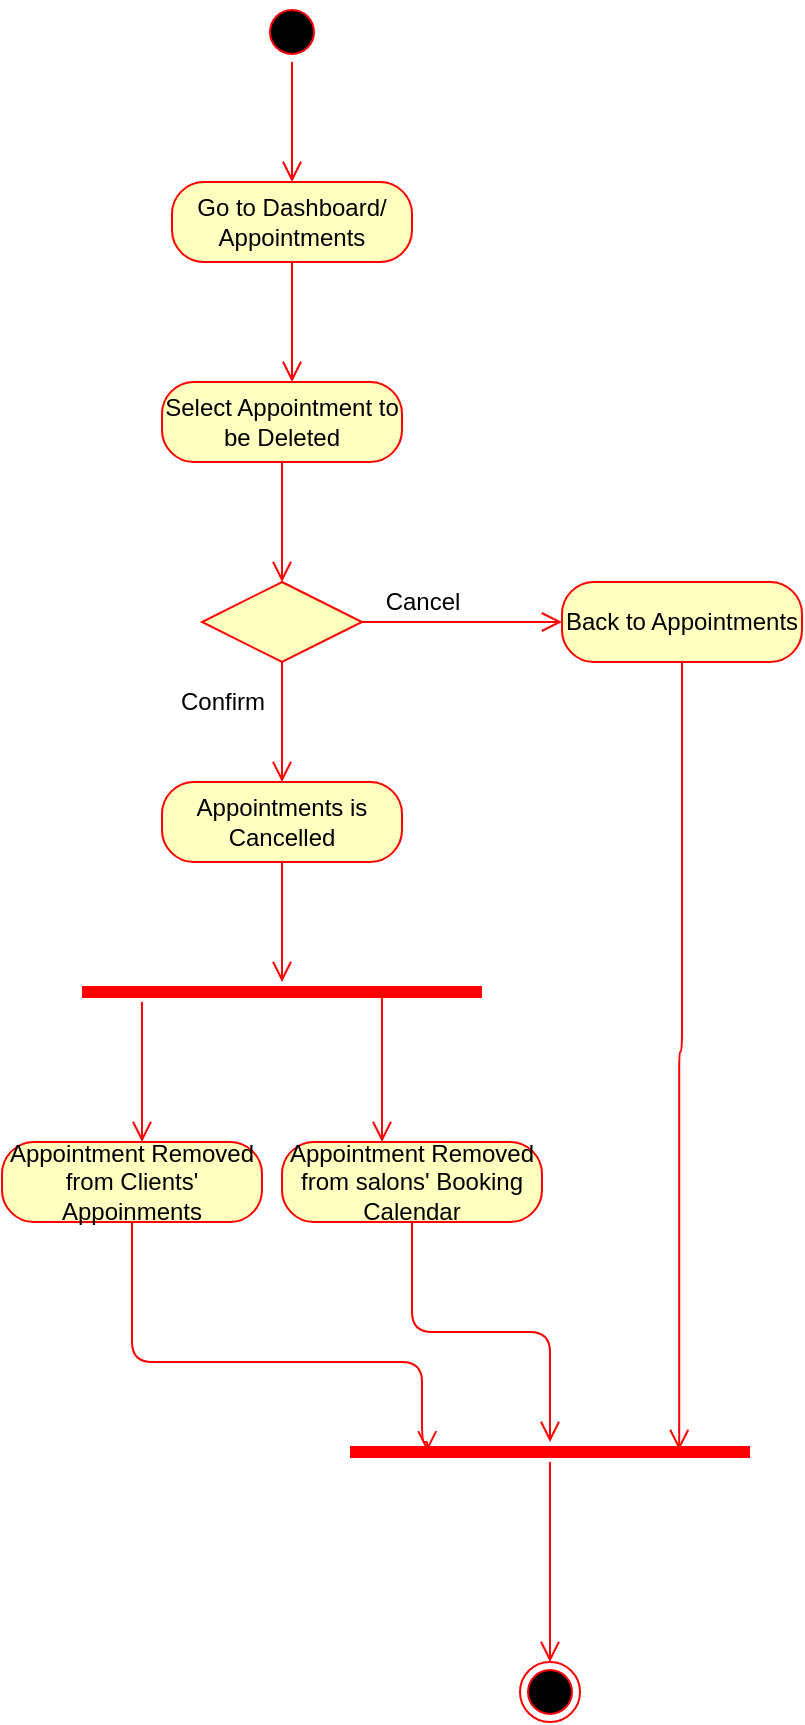 <mxfile version="13.0.9" type="github">
  <diagram id="gfRswce91vyBvygHPGdX" name="Page-1">
    <mxGraphModel dx="782" dy="469" grid="1" gridSize="10" guides="1" tooltips="1" connect="1" arrows="1" fold="1" page="1" pageScale="1" pageWidth="827" pageHeight="1169" math="0" shadow="0">
      <root>
        <mxCell id="0" />
        <mxCell id="1" parent="0" />
        <mxCell id="p-vbMajEs-7GTMGcDb5m-1" value="" style="ellipse;html=1;shape=startState;fillColor=#000000;strokeColor=#ff0000;" vertex="1" parent="1">
          <mxGeometry x="370" y="30" width="30" height="30" as="geometry" />
        </mxCell>
        <mxCell id="p-vbMajEs-7GTMGcDb5m-2" value="" style="edgeStyle=orthogonalEdgeStyle;html=1;verticalAlign=bottom;endArrow=open;endSize=8;strokeColor=#ff0000;" edge="1" source="p-vbMajEs-7GTMGcDb5m-1" parent="1">
          <mxGeometry relative="1" as="geometry">
            <mxPoint x="385" y="120" as="targetPoint" />
          </mxGeometry>
        </mxCell>
        <mxCell id="p-vbMajEs-7GTMGcDb5m-3" value="Go to Dashboard/ Appointments" style="rounded=1;whiteSpace=wrap;html=1;arcSize=40;fontColor=#000000;fillColor=#ffffc0;strokeColor=#ff0000;" vertex="1" parent="1">
          <mxGeometry x="325" y="120" width="120" height="40" as="geometry" />
        </mxCell>
        <mxCell id="p-vbMajEs-7GTMGcDb5m-4" value="" style="edgeStyle=orthogonalEdgeStyle;html=1;verticalAlign=bottom;endArrow=open;endSize=8;strokeColor=#ff0000;" edge="1" source="p-vbMajEs-7GTMGcDb5m-3" parent="1">
          <mxGeometry relative="1" as="geometry">
            <mxPoint x="385" y="220" as="targetPoint" />
          </mxGeometry>
        </mxCell>
        <mxCell id="p-vbMajEs-7GTMGcDb5m-5" value="Select Appointment to be Deleted" style="rounded=1;whiteSpace=wrap;html=1;arcSize=40;fontColor=#000000;fillColor=#ffffc0;strokeColor=#ff0000;" vertex="1" parent="1">
          <mxGeometry x="320" y="220" width="120" height="40" as="geometry" />
        </mxCell>
        <mxCell id="p-vbMajEs-7GTMGcDb5m-6" value="" style="edgeStyle=orthogonalEdgeStyle;html=1;verticalAlign=bottom;endArrow=open;endSize=8;strokeColor=#ff0000;" edge="1" source="p-vbMajEs-7GTMGcDb5m-5" parent="1">
          <mxGeometry relative="1" as="geometry">
            <mxPoint x="380" y="320" as="targetPoint" />
          </mxGeometry>
        </mxCell>
        <mxCell id="p-vbMajEs-7GTMGcDb5m-7" value="" style="rhombus;whiteSpace=wrap;html=1;fillColor=#ffffc0;strokeColor=#ff0000;" vertex="1" parent="1">
          <mxGeometry x="340" y="320" width="80" height="40" as="geometry" />
        </mxCell>
        <mxCell id="p-vbMajEs-7GTMGcDb5m-8" value="" style="edgeStyle=orthogonalEdgeStyle;html=1;align=left;verticalAlign=bottom;endArrow=open;endSize=8;strokeColor=#ff0000;" edge="1" source="p-vbMajEs-7GTMGcDb5m-7" parent="1">
          <mxGeometry x="-1" relative="1" as="geometry">
            <mxPoint x="520" y="340" as="targetPoint" />
          </mxGeometry>
        </mxCell>
        <mxCell id="p-vbMajEs-7GTMGcDb5m-9" value="" style="edgeStyle=orthogonalEdgeStyle;html=1;align=left;verticalAlign=top;endArrow=open;endSize=8;strokeColor=#ff0000;" edge="1" source="p-vbMajEs-7GTMGcDb5m-7" parent="1">
          <mxGeometry x="1" y="67" relative="1" as="geometry">
            <mxPoint x="380" y="420" as="targetPoint" />
            <mxPoint x="-7" y="30" as="offset" />
          </mxGeometry>
        </mxCell>
        <mxCell id="p-vbMajEs-7GTMGcDb5m-10" value="Cancel" style="text;html=1;align=center;verticalAlign=middle;resizable=0;points=[];autosize=1;" vertex="1" parent="1">
          <mxGeometry x="425" y="320" width="50" height="20" as="geometry" />
        </mxCell>
        <mxCell id="p-vbMajEs-7GTMGcDb5m-11" value="Confirm" style="text;html=1;align=center;verticalAlign=middle;resizable=0;points=[];autosize=1;" vertex="1" parent="1">
          <mxGeometry x="320" y="370" width="60" height="20" as="geometry" />
        </mxCell>
        <mxCell id="p-vbMajEs-7GTMGcDb5m-12" value="Back to Appointments" style="rounded=1;whiteSpace=wrap;html=1;arcSize=40;fontColor=#000000;fillColor=#ffffc0;strokeColor=#ff0000;" vertex="1" parent="1">
          <mxGeometry x="520" y="320" width="120" height="40" as="geometry" />
        </mxCell>
        <mxCell id="p-vbMajEs-7GTMGcDb5m-13" value="" style="edgeStyle=orthogonalEdgeStyle;html=1;verticalAlign=bottom;endArrow=open;endSize=8;strokeColor=#ff0000;entryX=0.823;entryY=0.4;entryDx=0;entryDy=0;entryPerimeter=0;" edge="1" source="p-vbMajEs-7GTMGcDb5m-12" parent="1" target="p-vbMajEs-7GTMGcDb5m-24">
          <mxGeometry relative="1" as="geometry">
            <mxPoint x="580" y="420" as="targetPoint" />
          </mxGeometry>
        </mxCell>
        <mxCell id="p-vbMajEs-7GTMGcDb5m-14" value="Appointments is Cancelled" style="rounded=1;whiteSpace=wrap;html=1;arcSize=40;fontColor=#000000;fillColor=#ffffc0;strokeColor=#ff0000;" vertex="1" parent="1">
          <mxGeometry x="320" y="420" width="120" height="40" as="geometry" />
        </mxCell>
        <mxCell id="p-vbMajEs-7GTMGcDb5m-15" value="" style="edgeStyle=orthogonalEdgeStyle;html=1;verticalAlign=bottom;endArrow=open;endSize=8;strokeColor=#ff0000;" edge="1" source="p-vbMajEs-7GTMGcDb5m-14" parent="1">
          <mxGeometry relative="1" as="geometry">
            <mxPoint x="380" y="520" as="targetPoint" />
          </mxGeometry>
        </mxCell>
        <mxCell id="p-vbMajEs-7GTMGcDb5m-16" value="" style="shape=line;html=1;strokeWidth=6;strokeColor=#ff0000;" vertex="1" parent="1">
          <mxGeometry x="280" y="520" width="200" height="10" as="geometry" />
        </mxCell>
        <mxCell id="p-vbMajEs-7GTMGcDb5m-17" value="" style="edgeStyle=orthogonalEdgeStyle;html=1;verticalAlign=bottom;endArrow=open;endSize=8;strokeColor=#ff0000;" edge="1" source="p-vbMajEs-7GTMGcDb5m-16" parent="1">
          <mxGeometry relative="1" as="geometry">
            <mxPoint x="310" y="600" as="targetPoint" />
            <Array as="points">
              <mxPoint x="310" y="600" />
            </Array>
          </mxGeometry>
        </mxCell>
        <mxCell id="p-vbMajEs-7GTMGcDb5m-18" value="&lt;span style=&quot;color: rgba(0 , 0 , 0 , 0) ; font-family: monospace ; font-size: 0px&quot;&gt;%3CmxGraphModel%3E%3Croot%3E%3CmxCell%20id%3D%220%22%2F%3E%3CmxCell%20id%3D%221%22%20parent%3D%220%22%2F%3E%3CmxCell%20id%3D%222%22%20value%3D%22%22%20style%3D%22shape%3Dline%3Bhtml%3D1%3BstrokeWidth%3D6%3BstrokeColor%3D%23ff0000%3B%22%20vertex%3D%221%22%20parent%3D%221%22%3E%3CmxGeometry%20x%3D%22280%22%20y%3D%22520%22%20width%3D%22200%22%20height%3D%2210%22%20as%3D%22geometry%22%2F%3E%3C%2FmxCell%3E%3CmxCell%20id%3D%223%22%20value%3D%22%22%20style%3D%22edgeStyle%3DorthogonalEdgeStyle%3Bhtml%3D1%3BverticalAlign%3Dbottom%3BendArrow%3Dopen%3BendSize%3D8%3BstrokeColor%3D%23ff0000%3B%22%20edge%3D%221%22%20source%3D%222%22%20parent%3D%221%22%3E%3CmxGeometry%20relative%3D%221%22%20as%3D%22geometry%22%3E%3CmxPoint%20x%3D%22380%22%20y%3D%22600%22%20as%3D%22targetPoint%22%2F%3E%3C%2FmxGeometry%3E%3C%2FmxCell%3E%3C%2Froot%3E%3C%2FmxGraphModel%3E&lt;/span&gt;" style="text;html=1;align=center;verticalAlign=middle;resizable=0;points=[];autosize=1;" vertex="1" parent="1">
          <mxGeometry x="409" y="563" width="20" height="20" as="geometry" />
        </mxCell>
        <mxCell id="p-vbMajEs-7GTMGcDb5m-19" value="" style="edgeStyle=orthogonalEdgeStyle;html=1;verticalAlign=bottom;endArrow=open;endSize=8;strokeColor=#ff0000;exitX=0.75;exitY=0.5;exitDx=0;exitDy=0;exitPerimeter=0;" edge="1" parent="1" source="p-vbMajEs-7GTMGcDb5m-16">
          <mxGeometry relative="1" as="geometry">
            <mxPoint x="430" y="600" as="targetPoint" />
            <mxPoint x="320" y="540" as="sourcePoint" />
            <Array as="points">
              <mxPoint x="430" y="580" />
              <mxPoint x="430" y="580" />
            </Array>
          </mxGeometry>
        </mxCell>
        <mxCell id="p-vbMajEs-7GTMGcDb5m-20" value="Appointment Removed from Clients&#39; Appoinments" style="rounded=1;whiteSpace=wrap;html=1;arcSize=40;fontColor=#000000;fillColor=#ffffc0;strokeColor=#ff0000;" vertex="1" parent="1">
          <mxGeometry x="240" y="600" width="130" height="40" as="geometry" />
        </mxCell>
        <mxCell id="p-vbMajEs-7GTMGcDb5m-21" value="" style="edgeStyle=orthogonalEdgeStyle;html=1;verticalAlign=bottom;endArrow=open;endSize=8;strokeColor=#ff0000;entryX=0.193;entryY=0.467;entryDx=0;entryDy=0;entryPerimeter=0;" edge="1" source="p-vbMajEs-7GTMGcDb5m-20" parent="1" target="p-vbMajEs-7GTMGcDb5m-24">
          <mxGeometry relative="1" as="geometry">
            <mxPoint x="470" y="750" as="targetPoint" />
            <Array as="points">
              <mxPoint x="305" y="710" />
              <mxPoint x="450" y="710" />
              <mxPoint x="450" y="750" />
              <mxPoint x="453" y="750" />
            </Array>
          </mxGeometry>
        </mxCell>
        <mxCell id="p-vbMajEs-7GTMGcDb5m-22" value="Appointment Removed from salons&#39; Booking Calendar" style="rounded=1;whiteSpace=wrap;html=1;arcSize=40;fontColor=#000000;fillColor=#ffffc0;strokeColor=#ff0000;" vertex="1" parent="1">
          <mxGeometry x="380" y="600" width="130" height="40" as="geometry" />
        </mxCell>
        <mxCell id="p-vbMajEs-7GTMGcDb5m-23" value="" style="edgeStyle=orthogonalEdgeStyle;html=1;verticalAlign=bottom;endArrow=open;endSize=8;strokeColor=#ff0000;" edge="1" source="p-vbMajEs-7GTMGcDb5m-22" parent="1" target="p-vbMajEs-7GTMGcDb5m-24">
          <mxGeometry relative="1" as="geometry">
            <mxPoint x="445" y="700" as="targetPoint" />
          </mxGeometry>
        </mxCell>
        <mxCell id="p-vbMajEs-7GTMGcDb5m-24" value="" style="shape=line;html=1;strokeWidth=6;strokeColor=#ff0000;" vertex="1" parent="1">
          <mxGeometry x="414" y="750" width="200" height="10" as="geometry" />
        </mxCell>
        <mxCell id="p-vbMajEs-7GTMGcDb5m-25" value="" style="edgeStyle=orthogonalEdgeStyle;html=1;verticalAlign=bottom;endArrow=open;endSize=8;strokeColor=#ff0000;" edge="1" source="p-vbMajEs-7GTMGcDb5m-24" parent="1">
          <mxGeometry relative="1" as="geometry">
            <mxPoint x="514" y="860" as="targetPoint" />
            <Array as="points">
              <mxPoint x="514" y="840" />
              <mxPoint x="514" y="840" />
            </Array>
          </mxGeometry>
        </mxCell>
        <mxCell id="p-vbMajEs-7GTMGcDb5m-26" value="" style="ellipse;html=1;shape=endState;fillColor=#000000;strokeColor=#ff0000;" vertex="1" parent="1">
          <mxGeometry x="499" y="860" width="30" height="30" as="geometry" />
        </mxCell>
      </root>
    </mxGraphModel>
  </diagram>
</mxfile>
